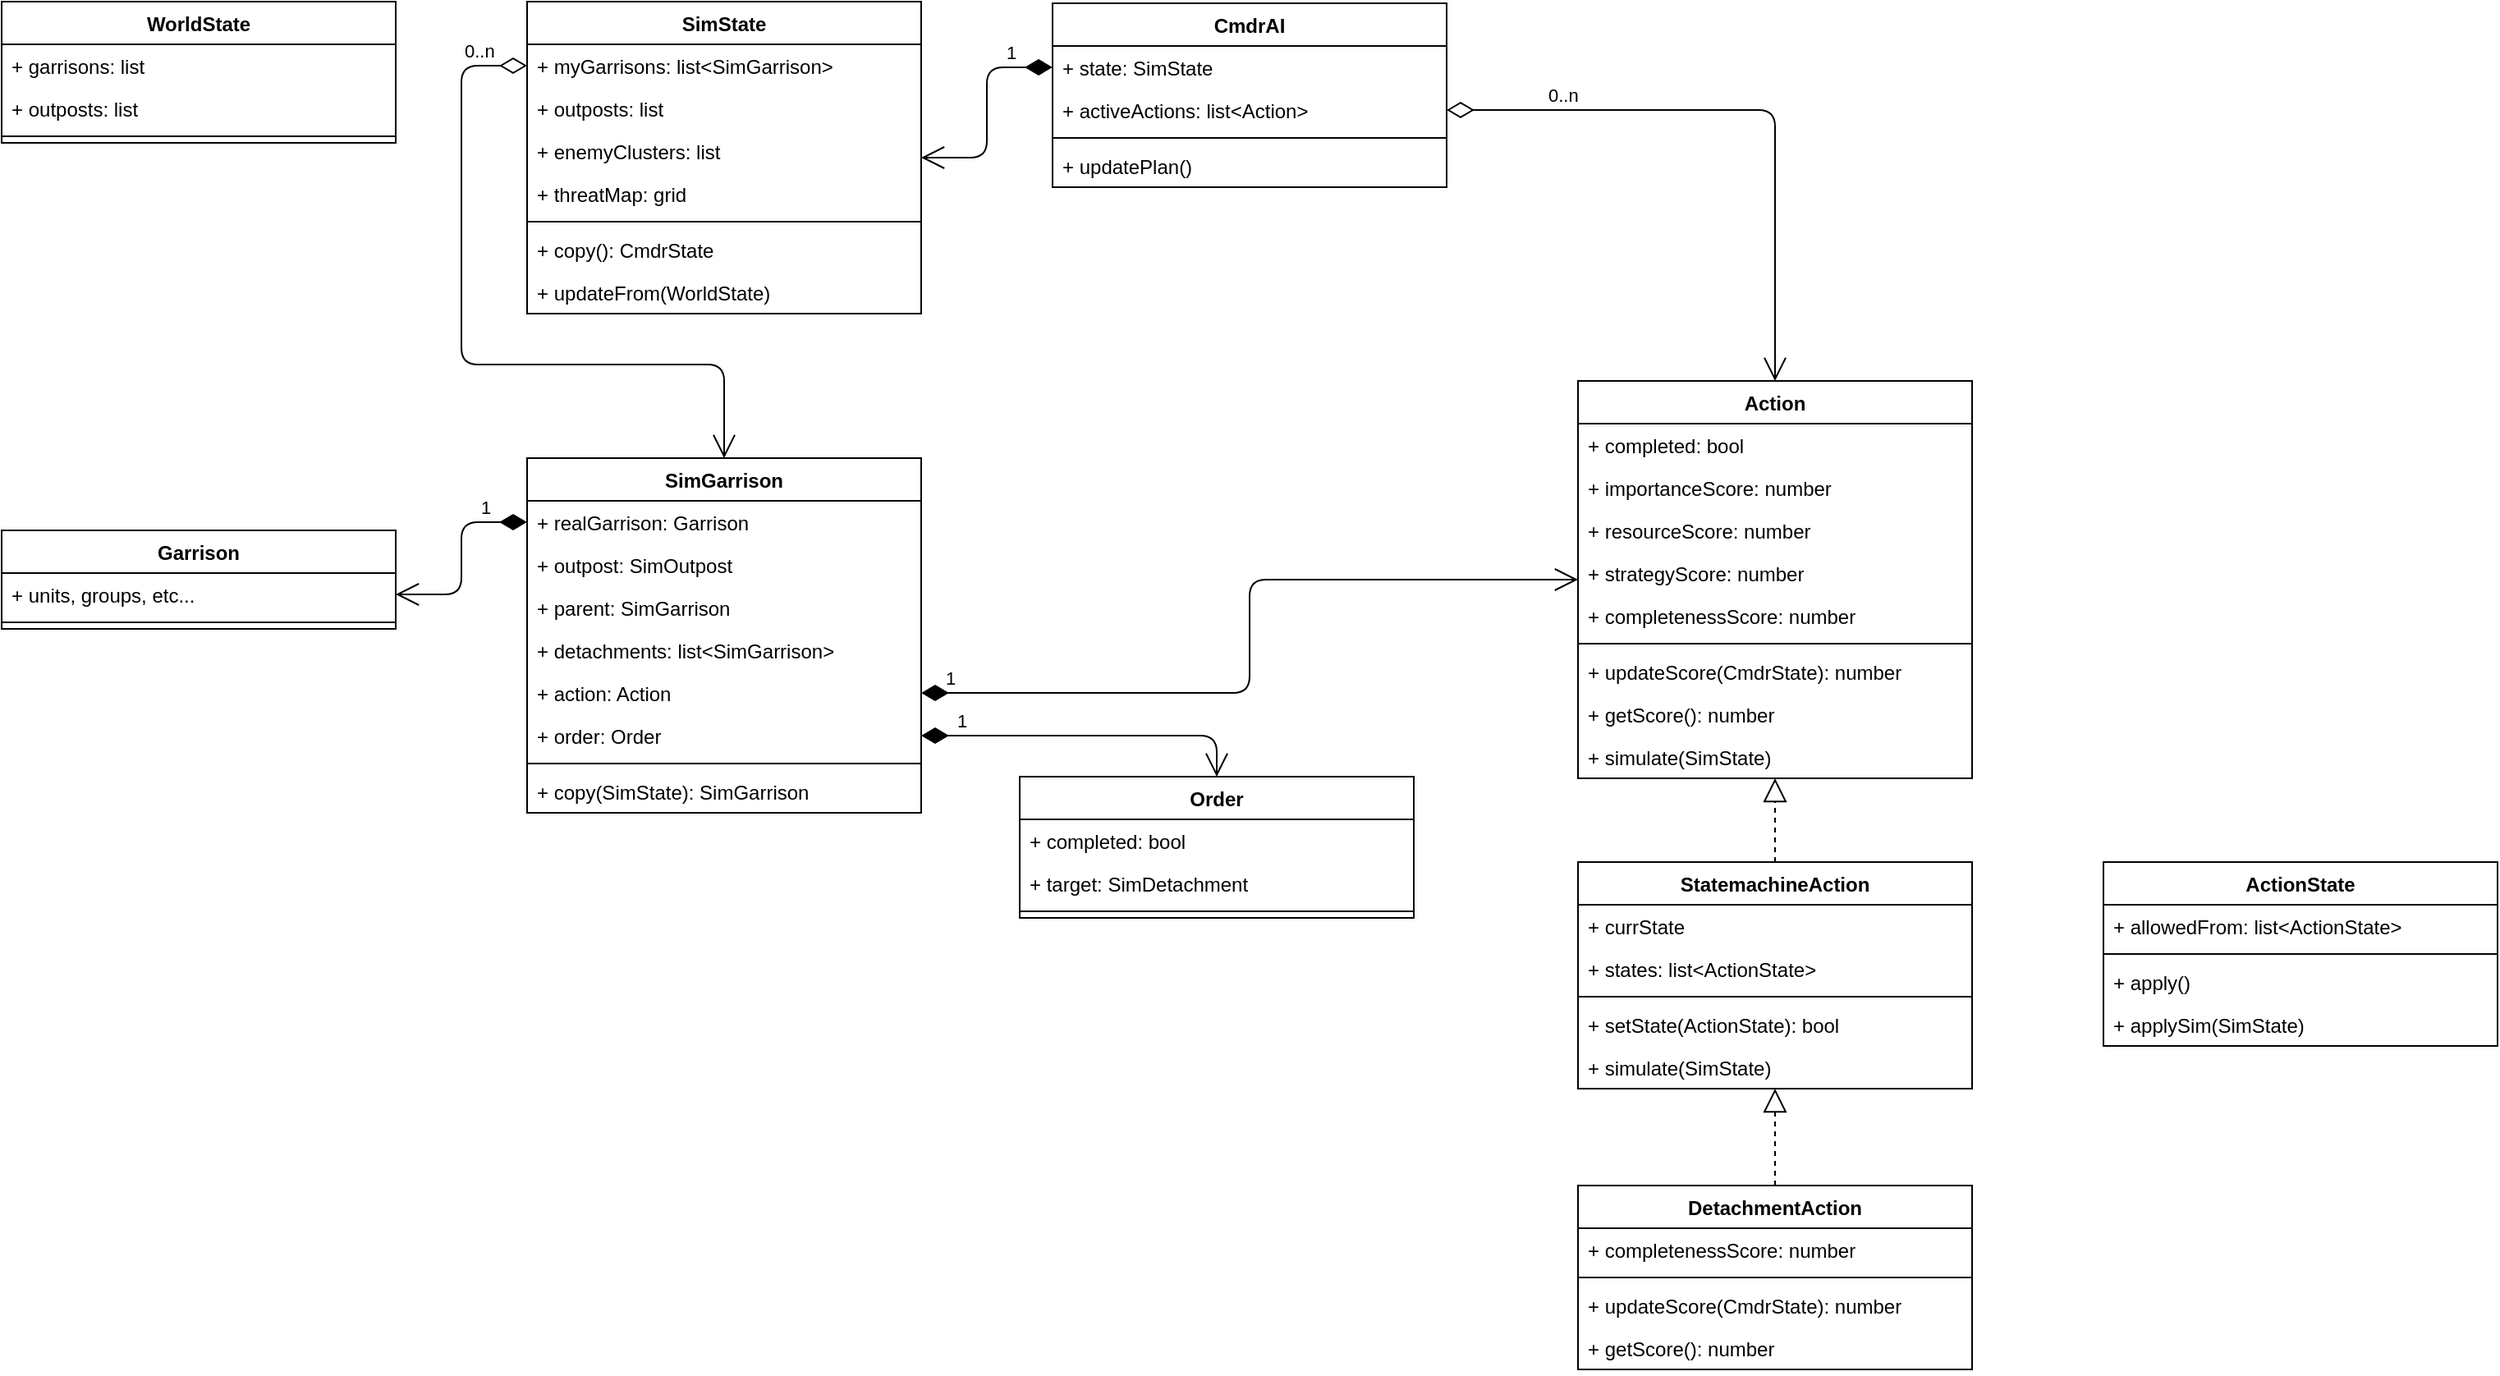 <mxfile version="10.5.5" type="device"><diagram id="MSaDCiOvFyN1GxoO7djC" name="Page-1"><mxGraphModel dx="1232" dy="975" grid="1" gridSize="10" guides="1" tooltips="1" connect="1" arrows="1" fold="1" page="1" pageScale="1" pageWidth="3300" pageHeight="4681" math="0" shadow="0"><root><mxCell id="0"/><mxCell id="1" parent="0"/><mxCell id="o298cGxSCdcgA-amhDFS-3" value="WorldState" style="swimlane;fontStyle=1;align=center;verticalAlign=top;childLayout=stackLayout;horizontal=1;startSize=26;horizontalStack=0;resizeParent=1;resizeParentMax=0;resizeLast=0;collapsible=1;marginBottom=0;" vertex="1" parent="1"><mxGeometry x="40" y="79" width="240" height="86" as="geometry"/></mxCell><mxCell id="o298cGxSCdcgA-amhDFS-4" value="+ garrisons: list&#10;" style="text;strokeColor=none;fillColor=none;align=left;verticalAlign=top;spacingLeft=4;spacingRight=4;overflow=hidden;rotatable=0;points=[[0,0.5],[1,0.5]];portConstraint=eastwest;" vertex="1" parent="o298cGxSCdcgA-amhDFS-3"><mxGeometry y="26" width="240" height="26" as="geometry"/></mxCell><mxCell id="o298cGxSCdcgA-amhDFS-7" value="+ outposts: list" style="text;strokeColor=none;fillColor=none;align=left;verticalAlign=top;spacingLeft=4;spacingRight=4;overflow=hidden;rotatable=0;points=[[0,0.5],[1,0.5]];portConstraint=eastwest;" vertex="1" parent="o298cGxSCdcgA-amhDFS-3"><mxGeometry y="52" width="240" height="26" as="geometry"/></mxCell><mxCell id="o298cGxSCdcgA-amhDFS-5" value="" style="line;strokeWidth=1;fillColor=none;align=left;verticalAlign=middle;spacingTop=-1;spacingLeft=3;spacingRight=3;rotatable=0;labelPosition=right;points=[];portConstraint=eastwest;" vertex="1" parent="o298cGxSCdcgA-amhDFS-3"><mxGeometry y="78" width="240" height="8" as="geometry"/></mxCell><mxCell id="o298cGxSCdcgA-amhDFS-8" value="SimState" style="swimlane;fontStyle=1;align=center;verticalAlign=top;childLayout=stackLayout;horizontal=1;startSize=26;horizontalStack=0;resizeParent=1;resizeParentMax=0;resizeLast=0;collapsible=1;marginBottom=0;" vertex="1" parent="1"><mxGeometry x="360" y="79" width="240" height="190" as="geometry"/></mxCell><mxCell id="o298cGxSCdcgA-amhDFS-9" value="+ myGarrisons: list&lt;SimGarrison&gt;&#10;" style="text;strokeColor=none;fillColor=none;align=left;verticalAlign=top;spacingLeft=4;spacingRight=4;overflow=hidden;rotatable=0;points=[[0,0.5],[1,0.5]];portConstraint=eastwest;" vertex="1" parent="o298cGxSCdcgA-amhDFS-8"><mxGeometry y="26" width="240" height="26" as="geometry"/></mxCell><mxCell id="o298cGxSCdcgA-amhDFS-10" value="+ outposts: list" style="text;strokeColor=none;fillColor=none;align=left;verticalAlign=top;spacingLeft=4;spacingRight=4;overflow=hidden;rotatable=0;points=[[0,0.5],[1,0.5]];portConstraint=eastwest;" vertex="1" parent="o298cGxSCdcgA-amhDFS-8"><mxGeometry y="52" width="240" height="26" as="geometry"/></mxCell><mxCell id="o298cGxSCdcgA-amhDFS-13" value="+ enemyClusters: list" style="text;strokeColor=none;fillColor=none;align=left;verticalAlign=top;spacingLeft=4;spacingRight=4;overflow=hidden;rotatable=0;points=[[0,0.5],[1,0.5]];portConstraint=eastwest;" vertex="1" parent="o298cGxSCdcgA-amhDFS-8"><mxGeometry y="78" width="240" height="26" as="geometry"/></mxCell><mxCell id="o298cGxSCdcgA-amhDFS-14" value="+ threatMap: grid" style="text;strokeColor=none;fillColor=none;align=left;verticalAlign=top;spacingLeft=4;spacingRight=4;overflow=hidden;rotatable=0;points=[[0,0.5],[1,0.5]];portConstraint=eastwest;" vertex="1" parent="o298cGxSCdcgA-amhDFS-8"><mxGeometry y="104" width="240" height="26" as="geometry"/></mxCell><mxCell id="o298cGxSCdcgA-amhDFS-11" value="" style="line;strokeWidth=1;fillColor=none;align=left;verticalAlign=middle;spacingTop=-1;spacingLeft=3;spacingRight=3;rotatable=0;labelPosition=right;points=[];portConstraint=eastwest;" vertex="1" parent="o298cGxSCdcgA-amhDFS-8"><mxGeometry y="130" width="240" height="8" as="geometry"/></mxCell><mxCell id="o298cGxSCdcgA-amhDFS-12" value="+ copy(): CmdrState" style="text;strokeColor=none;fillColor=none;align=left;verticalAlign=top;spacingLeft=4;spacingRight=4;overflow=hidden;rotatable=0;points=[[0,0.5],[1,0.5]];portConstraint=eastwest;" vertex="1" parent="o298cGxSCdcgA-amhDFS-8"><mxGeometry y="138" width="240" height="26" as="geometry"/></mxCell><mxCell id="o298cGxSCdcgA-amhDFS-27" value="+ updateFrom(WorldState)" style="text;strokeColor=none;fillColor=none;align=left;verticalAlign=top;spacingLeft=4;spacingRight=4;overflow=hidden;rotatable=0;points=[[0,0.5],[1,0.5]];portConstraint=eastwest;" vertex="1" parent="o298cGxSCdcgA-amhDFS-8"><mxGeometry y="164" width="240" height="26" as="geometry"/></mxCell><mxCell id="o298cGxSCdcgA-amhDFS-18" value="CmdrAI" style="swimlane;fontStyle=1;align=center;verticalAlign=top;childLayout=stackLayout;horizontal=1;startSize=26;horizontalStack=0;resizeParent=1;resizeParentMax=0;resizeLast=0;collapsible=1;marginBottom=0;" vertex="1" parent="1"><mxGeometry x="680" y="80" width="240" height="112" as="geometry"/></mxCell><mxCell id="o298cGxSCdcgA-amhDFS-22" value="+ state: SimState" style="text;strokeColor=none;fillColor=none;align=left;verticalAlign=top;spacingLeft=4;spacingRight=4;overflow=hidden;rotatable=0;points=[[0,0.5],[1,0.5]];portConstraint=eastwest;" vertex="1" parent="o298cGxSCdcgA-amhDFS-18"><mxGeometry y="26" width="240" height="26" as="geometry"/></mxCell><mxCell id="o298cGxSCdcgA-amhDFS-23" value="+ activeActions: list&lt;Action&gt;" style="text;strokeColor=none;fillColor=none;align=left;verticalAlign=top;spacingLeft=4;spacingRight=4;overflow=hidden;rotatable=0;points=[[0,0.5],[1,0.5]];portConstraint=eastwest;" vertex="1" parent="o298cGxSCdcgA-amhDFS-18"><mxGeometry y="52" width="240" height="26" as="geometry"/></mxCell><mxCell id="o298cGxSCdcgA-amhDFS-24" value="" style="line;strokeWidth=1;fillColor=none;align=left;verticalAlign=middle;spacingTop=-1;spacingLeft=3;spacingRight=3;rotatable=0;labelPosition=right;points=[];portConstraint=eastwest;" vertex="1" parent="o298cGxSCdcgA-amhDFS-18"><mxGeometry y="78" width="240" height="8" as="geometry"/></mxCell><mxCell id="o298cGxSCdcgA-amhDFS-25" value="+ updatePlan()" style="text;strokeColor=none;fillColor=none;align=left;verticalAlign=top;spacingLeft=4;spacingRight=4;overflow=hidden;rotatable=0;points=[[0,0.5],[1,0.5]];portConstraint=eastwest;" vertex="1" parent="o298cGxSCdcgA-amhDFS-18"><mxGeometry y="86" width="240" height="26" as="geometry"/></mxCell><mxCell id="o298cGxSCdcgA-amhDFS-26" value="1" style="endArrow=open;html=1;endSize=12;startArrow=diamondThin;startSize=14;startFill=1;edgeStyle=orthogonalEdgeStyle;align=left;verticalAlign=bottom;" edge="1" parent="1" source="o298cGxSCdcgA-amhDFS-22" target="o298cGxSCdcgA-amhDFS-8"><mxGeometry x="-0.556" relative="1" as="geometry"><mxPoint x="350" y="326" as="sourcePoint"/><mxPoint x="480" y="276" as="targetPoint"/><mxPoint as="offset"/></mxGeometry></mxCell><mxCell id="o298cGxSCdcgA-amhDFS-28" value="Action" style="swimlane;fontStyle=1;align=center;verticalAlign=top;childLayout=stackLayout;horizontal=1;startSize=26;horizontalStack=0;resizeParent=1;resizeParentMax=0;resizeLast=0;collapsible=1;marginBottom=0;" vertex="1" parent="1"><mxGeometry x="1000" y="310" width="240" height="242" as="geometry"/></mxCell><mxCell id="o298cGxSCdcgA-amhDFS-29" value="+ completed: bool" style="text;strokeColor=none;fillColor=none;align=left;verticalAlign=top;spacingLeft=4;spacingRight=4;overflow=hidden;rotatable=0;points=[[0,0.5],[1,0.5]];portConstraint=eastwest;" vertex="1" parent="o298cGxSCdcgA-amhDFS-28"><mxGeometry y="26" width="240" height="26" as="geometry"/></mxCell><mxCell id="o298cGxSCdcgA-amhDFS-35" value="+ importanceScore: number" style="text;strokeColor=none;fillColor=none;align=left;verticalAlign=top;spacingLeft=4;spacingRight=4;overflow=hidden;rotatable=0;points=[[0,0.5],[1,0.5]];portConstraint=eastwest;" vertex="1" parent="o298cGxSCdcgA-amhDFS-28"><mxGeometry y="52" width="240" height="26" as="geometry"/></mxCell><mxCell id="o298cGxSCdcgA-amhDFS-36" value="+ resourceScore: number" style="text;strokeColor=none;fillColor=none;align=left;verticalAlign=top;spacingLeft=4;spacingRight=4;overflow=hidden;rotatable=0;points=[[0,0.5],[1,0.5]];portConstraint=eastwest;" vertex="1" parent="o298cGxSCdcgA-amhDFS-28"><mxGeometry y="78" width="240" height="26" as="geometry"/></mxCell><mxCell id="o298cGxSCdcgA-amhDFS-38" value="+ strategyScore: number" style="text;strokeColor=none;fillColor=none;align=left;verticalAlign=top;spacingLeft=4;spacingRight=4;overflow=hidden;rotatable=0;points=[[0,0.5],[1,0.5]];portConstraint=eastwest;" vertex="1" parent="o298cGxSCdcgA-amhDFS-28"><mxGeometry y="104" width="240" height="26" as="geometry"/></mxCell><mxCell id="o298cGxSCdcgA-amhDFS-37" value="+ completenessScore: number" style="text;strokeColor=none;fillColor=none;align=left;verticalAlign=top;spacingLeft=4;spacingRight=4;overflow=hidden;rotatable=0;points=[[0,0.5],[1,0.5]];portConstraint=eastwest;" vertex="1" parent="o298cGxSCdcgA-amhDFS-28"><mxGeometry y="130" width="240" height="26" as="geometry"/></mxCell><mxCell id="o298cGxSCdcgA-amhDFS-31" value="" style="line;strokeWidth=1;fillColor=none;align=left;verticalAlign=middle;spacingTop=-1;spacingLeft=3;spacingRight=3;rotatable=0;labelPosition=right;points=[];portConstraint=eastwest;" vertex="1" parent="o298cGxSCdcgA-amhDFS-28"><mxGeometry y="156" width="240" height="8" as="geometry"/></mxCell><mxCell id="o298cGxSCdcgA-amhDFS-33" value="+ updateScore(CmdrState): number&#10;" style="text;strokeColor=none;fillColor=none;align=left;verticalAlign=top;spacingLeft=4;spacingRight=4;overflow=hidden;rotatable=0;points=[[0,0.5],[1,0.5]];portConstraint=eastwest;" vertex="1" parent="o298cGxSCdcgA-amhDFS-28"><mxGeometry y="164" width="240" height="26" as="geometry"/></mxCell><mxCell id="o298cGxSCdcgA-amhDFS-34" value="+ getScore(): number" style="text;strokeColor=none;fillColor=none;align=left;verticalAlign=top;spacingLeft=4;spacingRight=4;overflow=hidden;rotatable=0;points=[[0,0.5],[1,0.5]];portConstraint=eastwest;" vertex="1" parent="o298cGxSCdcgA-amhDFS-28"><mxGeometry y="190" width="240" height="26" as="geometry"/></mxCell><mxCell id="o298cGxSCdcgA-amhDFS-109" value="+ simulate(SimState)" style="text;strokeColor=none;fillColor=none;align=left;verticalAlign=top;spacingLeft=4;spacingRight=4;overflow=hidden;rotatable=0;points=[[0,0.5],[1,0.5]];portConstraint=eastwest;" vertex="1" parent="o298cGxSCdcgA-amhDFS-28"><mxGeometry y="216" width="240" height="26" as="geometry"/></mxCell><mxCell id="o298cGxSCdcgA-amhDFS-39" value="0..n" style="endArrow=open;html=1;endSize=12;startArrow=diamondThin;startSize=14;startFill=0;edgeStyle=orthogonalEdgeStyle;align=left;verticalAlign=bottom;" edge="1" parent="1" source="o298cGxSCdcgA-amhDFS-23" target="o298cGxSCdcgA-amhDFS-28"><mxGeometry x="-0.672" relative="1" as="geometry"><mxPoint x="430" y="560" as="sourcePoint"/><mxPoint x="590" y="560" as="targetPoint"/><mxPoint as="offset"/></mxGeometry></mxCell><mxCell id="o298cGxSCdcgA-amhDFS-41" value="Order" style="swimlane;fontStyle=1;align=center;verticalAlign=top;childLayout=stackLayout;horizontal=1;startSize=26;horizontalStack=0;resizeParent=1;resizeParentMax=0;resizeLast=0;collapsible=1;marginBottom=0;" vertex="1" parent="1"><mxGeometry x="660" y="551" width="240" height="86" as="geometry"/></mxCell><mxCell id="o298cGxSCdcgA-amhDFS-42" value="+ completed: bool" style="text;strokeColor=none;fillColor=none;align=left;verticalAlign=top;spacingLeft=4;spacingRight=4;overflow=hidden;rotatable=0;points=[[0,0.5],[1,0.5]];portConstraint=eastwest;" vertex="1" parent="o298cGxSCdcgA-amhDFS-41"><mxGeometry y="26" width="240" height="26" as="geometry"/></mxCell><mxCell id="o298cGxSCdcgA-amhDFS-43" value="+ target: SimDetachment" style="text;strokeColor=none;fillColor=none;align=left;verticalAlign=top;spacingLeft=4;spacingRight=4;overflow=hidden;rotatable=0;points=[[0,0.5],[1,0.5]];portConstraint=eastwest;" vertex="1" parent="o298cGxSCdcgA-amhDFS-41"><mxGeometry y="52" width="240" height="26" as="geometry"/></mxCell><mxCell id="o298cGxSCdcgA-amhDFS-47" value="" style="line;strokeWidth=1;fillColor=none;align=left;verticalAlign=middle;spacingTop=-1;spacingLeft=3;spacingRight=3;rotatable=0;labelPosition=right;points=[];portConstraint=eastwest;" vertex="1" parent="o298cGxSCdcgA-amhDFS-41"><mxGeometry y="78" width="240" height="8" as="geometry"/></mxCell><mxCell id="o298cGxSCdcgA-amhDFS-50" value="Garrison" style="swimlane;fontStyle=1;align=center;verticalAlign=top;childLayout=stackLayout;horizontal=1;startSize=26;horizontalStack=0;resizeParent=1;resizeParentMax=0;resizeLast=0;collapsible=1;marginBottom=0;" vertex="1" parent="1"><mxGeometry x="40" y="401" width="240" height="60" as="geometry"/></mxCell><mxCell id="o298cGxSCdcgA-amhDFS-51" value="+ units, groups, etc..." style="text;strokeColor=none;fillColor=none;align=left;verticalAlign=top;spacingLeft=4;spacingRight=4;overflow=hidden;rotatable=0;points=[[0,0.5],[1,0.5]];portConstraint=eastwest;" vertex="1" parent="o298cGxSCdcgA-amhDFS-50"><mxGeometry y="26" width="240" height="26" as="geometry"/></mxCell><mxCell id="o298cGxSCdcgA-amhDFS-56" value="" style="line;strokeWidth=1;fillColor=none;align=left;verticalAlign=middle;spacingTop=-1;spacingLeft=3;spacingRight=3;rotatable=0;labelPosition=right;points=[];portConstraint=eastwest;" vertex="1" parent="o298cGxSCdcgA-amhDFS-50"><mxGeometry y="52" width="240" height="8" as="geometry"/></mxCell><mxCell id="o298cGxSCdcgA-amhDFS-59" value="SimGarrison" style="swimlane;fontStyle=1;align=center;verticalAlign=top;childLayout=stackLayout;horizontal=1;startSize=26;horizontalStack=0;resizeParent=1;resizeParentMax=0;resizeLast=0;collapsible=1;marginBottom=0;" vertex="1" parent="1"><mxGeometry x="360" y="357" width="240" height="216" as="geometry"/></mxCell><mxCell id="o298cGxSCdcgA-amhDFS-65" value="+ realGarrison: Garrison" style="text;strokeColor=none;fillColor=none;align=left;verticalAlign=top;spacingLeft=4;spacingRight=4;overflow=hidden;rotatable=0;points=[[0,0.5],[1,0.5]];portConstraint=eastwest;" vertex="1" parent="o298cGxSCdcgA-amhDFS-59"><mxGeometry y="26" width="240" height="26" as="geometry"/></mxCell><mxCell id="o298cGxSCdcgA-amhDFS-60" value="+ outpost: SimOutpost" style="text;strokeColor=none;fillColor=none;align=left;verticalAlign=top;spacingLeft=4;spacingRight=4;overflow=hidden;rotatable=0;points=[[0,0.5],[1,0.5]];portConstraint=eastwest;" vertex="1" parent="o298cGxSCdcgA-amhDFS-59"><mxGeometry y="52" width="240" height="26" as="geometry"/></mxCell><mxCell id="o298cGxSCdcgA-amhDFS-81" value="+ parent: SimGarrison" style="text;strokeColor=none;fillColor=none;align=left;verticalAlign=top;spacingLeft=4;spacingRight=4;overflow=hidden;rotatable=0;points=[[0,0.5],[1,0.5]];portConstraint=eastwest;" vertex="1" parent="o298cGxSCdcgA-amhDFS-59"><mxGeometry y="78" width="240" height="26" as="geometry"/></mxCell><mxCell id="o298cGxSCdcgA-amhDFS-61" value="+ detachments: list&lt;SimGarrison&gt;" style="text;strokeColor=none;fillColor=none;align=left;verticalAlign=top;spacingLeft=4;spacingRight=4;overflow=hidden;rotatable=0;points=[[0,0.5],[1,0.5]];portConstraint=eastwest;" vertex="1" parent="o298cGxSCdcgA-amhDFS-59"><mxGeometry y="104" width="240" height="26" as="geometry"/></mxCell><mxCell id="o298cGxSCdcgA-amhDFS-62" value="+ action: Action" style="text;strokeColor=none;fillColor=none;align=left;verticalAlign=top;spacingLeft=4;spacingRight=4;overflow=hidden;rotatable=0;points=[[0,0.5],[1,0.5]];portConstraint=eastwest;" vertex="1" parent="o298cGxSCdcgA-amhDFS-59"><mxGeometry y="130" width="240" height="26" as="geometry"/></mxCell><mxCell id="o298cGxSCdcgA-amhDFS-76" value="+ order: Order" style="text;strokeColor=none;fillColor=none;align=left;verticalAlign=top;spacingLeft=4;spacingRight=4;overflow=hidden;rotatable=0;points=[[0,0.5],[1,0.5]];portConstraint=eastwest;" vertex="1" parent="o298cGxSCdcgA-amhDFS-59"><mxGeometry y="156" width="240" height="26" as="geometry"/></mxCell><mxCell id="o298cGxSCdcgA-amhDFS-63" value="" style="line;strokeWidth=1;fillColor=none;align=left;verticalAlign=middle;spacingTop=-1;spacingLeft=3;spacingRight=3;rotatable=0;labelPosition=right;points=[];portConstraint=eastwest;" vertex="1" parent="o298cGxSCdcgA-amhDFS-59"><mxGeometry y="182" width="240" height="8" as="geometry"/></mxCell><mxCell id="o298cGxSCdcgA-amhDFS-64" value="+ copy(SimState): SimGarrison&#10;" style="text;strokeColor=none;fillColor=none;align=left;verticalAlign=top;spacingLeft=4;spacingRight=4;overflow=hidden;rotatable=0;points=[[0,0.5],[1,0.5]];portConstraint=eastwest;" vertex="1" parent="o298cGxSCdcgA-amhDFS-59"><mxGeometry y="190" width="240" height="26" as="geometry"/></mxCell><mxCell id="o298cGxSCdcgA-amhDFS-66" value="1" style="endArrow=open;html=1;endSize=12;startArrow=diamondThin;startSize=14;startFill=1;edgeStyle=orthogonalEdgeStyle;align=left;verticalAlign=bottom;" edge="1" parent="1" source="o298cGxSCdcgA-amhDFS-65" target="o298cGxSCdcgA-amhDFS-51"><mxGeometry x="-0.516" relative="1" as="geometry"><mxPoint x="130" y="540" as="sourcePoint"/><mxPoint x="290" y="540" as="targetPoint"/><mxPoint as="offset"/></mxGeometry></mxCell><mxCell id="o298cGxSCdcgA-amhDFS-80" value="1" style="endArrow=open;html=1;endSize=12;startArrow=diamondThin;startSize=14;startFill=1;edgeStyle=orthogonalEdgeStyle;align=left;verticalAlign=bottom;" edge="1" parent="1" source="o298cGxSCdcgA-amhDFS-62" target="o298cGxSCdcgA-amhDFS-28"><mxGeometry x="-0.945" relative="1" as="geometry"><mxPoint x="770" y="346" as="sourcePoint"/><mxPoint x="690" y="401" as="targetPoint"/><mxPoint as="offset"/></mxGeometry></mxCell><mxCell id="o298cGxSCdcgA-amhDFS-82" value="1" style="endArrow=open;html=1;endSize=12;startArrow=diamondThin;startSize=14;startFill=1;edgeStyle=orthogonalEdgeStyle;align=left;verticalAlign=bottom;" edge="1" parent="1" source="o298cGxSCdcgA-amhDFS-76" target="o298cGxSCdcgA-amhDFS-41"><mxGeometry x="-0.805" relative="1" as="geometry"><mxPoint x="610" y="510" as="sourcePoint"/><mxPoint x="1130" y="305" as="targetPoint"/><mxPoint as="offset"/></mxGeometry></mxCell><mxCell id="o298cGxSCdcgA-amhDFS-83" value="0..n" style="endArrow=open;html=1;endSize=12;startArrow=diamondThin;startSize=14;startFill=0;edgeStyle=orthogonalEdgeStyle;align=left;verticalAlign=bottom;" edge="1" parent="1" source="o298cGxSCdcgA-amhDFS-9" target="o298cGxSCdcgA-amhDFS-59"><mxGeometry x="-0.818" relative="1" as="geometry"><mxPoint x="930" y="155" as="sourcePoint"/><mxPoint x="1010" y="197" as="targetPoint"/><mxPoint as="offset"/><Array as="points"><mxPoint x="320" y="118"/><mxPoint x="320" y="300"/><mxPoint x="480" y="300"/></Array></mxGeometry></mxCell><mxCell id="o298cGxSCdcgA-amhDFS-85" value="DetachmentAction" style="swimlane;fontStyle=1;align=center;verticalAlign=top;childLayout=stackLayout;horizontal=1;startSize=26;horizontalStack=0;resizeParent=1;resizeParentMax=0;resizeLast=0;collapsible=1;marginBottom=0;" vertex="1" parent="1"><mxGeometry x="1000" y="800" width="240" height="112" as="geometry"/></mxCell><mxCell id="o298cGxSCdcgA-amhDFS-90" value="+ completenessScore: number" style="text;strokeColor=none;fillColor=none;align=left;verticalAlign=top;spacingLeft=4;spacingRight=4;overflow=hidden;rotatable=0;points=[[0,0.5],[1,0.5]];portConstraint=eastwest;" vertex="1" parent="o298cGxSCdcgA-amhDFS-85"><mxGeometry y="26" width="240" height="26" as="geometry"/></mxCell><mxCell id="o298cGxSCdcgA-amhDFS-91" value="" style="line;strokeWidth=1;fillColor=none;align=left;verticalAlign=middle;spacingTop=-1;spacingLeft=3;spacingRight=3;rotatable=0;labelPosition=right;points=[];portConstraint=eastwest;" vertex="1" parent="o298cGxSCdcgA-amhDFS-85"><mxGeometry y="52" width="240" height="8" as="geometry"/></mxCell><mxCell id="o298cGxSCdcgA-amhDFS-92" value="+ updateScore(CmdrState): number&#10;" style="text;strokeColor=none;fillColor=none;align=left;verticalAlign=top;spacingLeft=4;spacingRight=4;overflow=hidden;rotatable=0;points=[[0,0.5],[1,0.5]];portConstraint=eastwest;" vertex="1" parent="o298cGxSCdcgA-amhDFS-85"><mxGeometry y="60" width="240" height="26" as="geometry"/></mxCell><mxCell id="o298cGxSCdcgA-amhDFS-93" value="+ getScore(): number" style="text;strokeColor=none;fillColor=none;align=left;verticalAlign=top;spacingLeft=4;spacingRight=4;overflow=hidden;rotatable=0;points=[[0,0.5],[1,0.5]];portConstraint=eastwest;" vertex="1" parent="o298cGxSCdcgA-amhDFS-85"><mxGeometry y="86" width="240" height="26" as="geometry"/></mxCell><mxCell id="o298cGxSCdcgA-amhDFS-95" value="" style="endArrow=block;dashed=1;endFill=0;endSize=12;html=1;" edge="1" parent="1" source="o298cGxSCdcgA-amhDFS-96" target="o298cGxSCdcgA-amhDFS-28"><mxGeometry width="160" relative="1" as="geometry"><mxPoint x="820" y="720" as="sourcePoint"/><mxPoint x="980" y="720" as="targetPoint"/></mxGeometry></mxCell><mxCell id="o298cGxSCdcgA-amhDFS-96" value="StatemachineAction" style="swimlane;fontStyle=1;align=center;verticalAlign=top;childLayout=stackLayout;horizontal=1;startSize=26;horizontalStack=0;resizeParent=1;resizeParentMax=0;resizeLast=0;collapsible=1;marginBottom=0;" vertex="1" parent="1"><mxGeometry x="1000" y="603" width="240" height="138" as="geometry"/></mxCell><mxCell id="o298cGxSCdcgA-amhDFS-97" value="+ currState" style="text;strokeColor=none;fillColor=none;align=left;verticalAlign=top;spacingLeft=4;spacingRight=4;overflow=hidden;rotatable=0;points=[[0,0.5],[1,0.5]];portConstraint=eastwest;" vertex="1" parent="o298cGxSCdcgA-amhDFS-96"><mxGeometry y="26" width="240" height="26" as="geometry"/></mxCell><mxCell id="o298cGxSCdcgA-amhDFS-108" value="+ states: list&lt;ActionState&gt;" style="text;strokeColor=none;fillColor=none;align=left;verticalAlign=top;spacingLeft=4;spacingRight=4;overflow=hidden;rotatable=0;points=[[0,0.5],[1,0.5]];portConstraint=eastwest;" vertex="1" parent="o298cGxSCdcgA-amhDFS-96"><mxGeometry y="52" width="240" height="26" as="geometry"/></mxCell><mxCell id="o298cGxSCdcgA-amhDFS-98" value="" style="line;strokeWidth=1;fillColor=none;align=left;verticalAlign=middle;spacingTop=-1;spacingLeft=3;spacingRight=3;rotatable=0;labelPosition=right;points=[];portConstraint=eastwest;" vertex="1" parent="o298cGxSCdcgA-amhDFS-96"><mxGeometry y="78" width="240" height="8" as="geometry"/></mxCell><mxCell id="o298cGxSCdcgA-amhDFS-99" value="+ setState(ActionState): bool&#10;" style="text;strokeColor=none;fillColor=none;align=left;verticalAlign=top;spacingLeft=4;spacingRight=4;overflow=hidden;rotatable=0;points=[[0,0.5],[1,0.5]];portConstraint=eastwest;" vertex="1" parent="o298cGxSCdcgA-amhDFS-96"><mxGeometry y="86" width="240" height="26" as="geometry"/></mxCell><mxCell id="o298cGxSCdcgA-amhDFS-110" value="+ simulate(SimState)" style="text;strokeColor=none;fillColor=none;align=left;verticalAlign=top;spacingLeft=4;spacingRight=4;overflow=hidden;rotatable=0;points=[[0,0.5],[1,0.5]];portConstraint=eastwest;" vertex="1" parent="o298cGxSCdcgA-amhDFS-96"><mxGeometry y="112" width="240" height="26" as="geometry"/></mxCell><mxCell id="o298cGxSCdcgA-amhDFS-101" value="" style="endArrow=block;dashed=1;endFill=0;endSize=12;html=1;" edge="1" parent="1" source="o298cGxSCdcgA-amhDFS-85" target="o298cGxSCdcgA-amhDFS-96"><mxGeometry width="160" relative="1" as="geometry"><mxPoint x="1130" y="570" as="sourcePoint"/><mxPoint x="1130" y="536" as="targetPoint"/></mxGeometry></mxCell><mxCell id="o298cGxSCdcgA-amhDFS-102" value="ActionState" style="swimlane;fontStyle=1;align=center;verticalAlign=top;childLayout=stackLayout;horizontal=1;startSize=26;horizontalStack=0;resizeParent=1;resizeParentMax=0;resizeLast=0;collapsible=1;marginBottom=0;" vertex="1" parent="1"><mxGeometry x="1320" y="603" width="240" height="112" as="geometry"/></mxCell><mxCell id="o298cGxSCdcgA-amhDFS-107" value="+ allowedFrom: list&lt;ActionState&gt;" style="text;strokeColor=none;fillColor=none;align=left;verticalAlign=top;spacingLeft=4;spacingRight=4;overflow=hidden;rotatable=0;points=[[0,0.5],[1,0.5]];portConstraint=eastwest;" vertex="1" parent="o298cGxSCdcgA-amhDFS-102"><mxGeometry y="26" width="240" height="26" as="geometry"/></mxCell><mxCell id="o298cGxSCdcgA-amhDFS-104" value="" style="line;strokeWidth=1;fillColor=none;align=left;verticalAlign=middle;spacingTop=-1;spacingLeft=3;spacingRight=3;rotatable=0;labelPosition=right;points=[];portConstraint=eastwest;" vertex="1" parent="o298cGxSCdcgA-amhDFS-102"><mxGeometry y="52" width="240" height="8" as="geometry"/></mxCell><mxCell id="o298cGxSCdcgA-amhDFS-105" value="+ apply()&#10;" style="text;strokeColor=none;fillColor=none;align=left;verticalAlign=top;spacingLeft=4;spacingRight=4;overflow=hidden;rotatable=0;points=[[0,0.5],[1,0.5]];portConstraint=eastwest;" vertex="1" parent="o298cGxSCdcgA-amhDFS-102"><mxGeometry y="60" width="240" height="26" as="geometry"/></mxCell><mxCell id="o298cGxSCdcgA-amhDFS-106" value="+ applySim(SimState)" style="text;strokeColor=none;fillColor=none;align=left;verticalAlign=top;spacingLeft=4;spacingRight=4;overflow=hidden;rotatable=0;points=[[0,0.5],[1,0.5]];portConstraint=eastwest;" vertex="1" parent="o298cGxSCdcgA-amhDFS-102"><mxGeometry y="86" width="240" height="26" as="geometry"/></mxCell></root></mxGraphModel></diagram></mxfile>